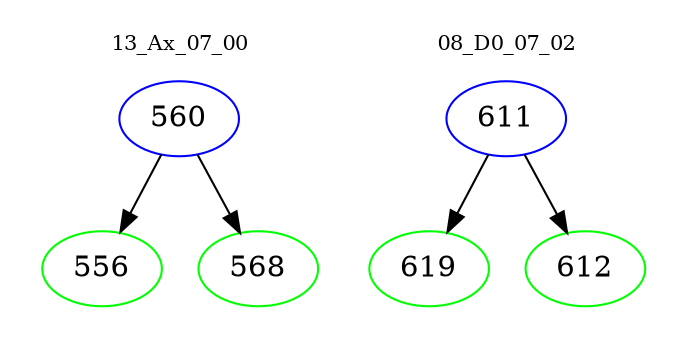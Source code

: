 digraph{
subgraph cluster_0 {
color = white
label = "13_Ax_07_00";
fontsize=10;
T0_560 [label="560", color="blue"]
T0_560 -> T0_556 [color="black"]
T0_556 [label="556", color="green"]
T0_560 -> T0_568 [color="black"]
T0_568 [label="568", color="green"]
}
subgraph cluster_1 {
color = white
label = "08_D0_07_02";
fontsize=10;
T1_611 [label="611", color="blue"]
T1_611 -> T1_619 [color="black"]
T1_619 [label="619", color="green"]
T1_611 -> T1_612 [color="black"]
T1_612 [label="612", color="green"]
}
}
